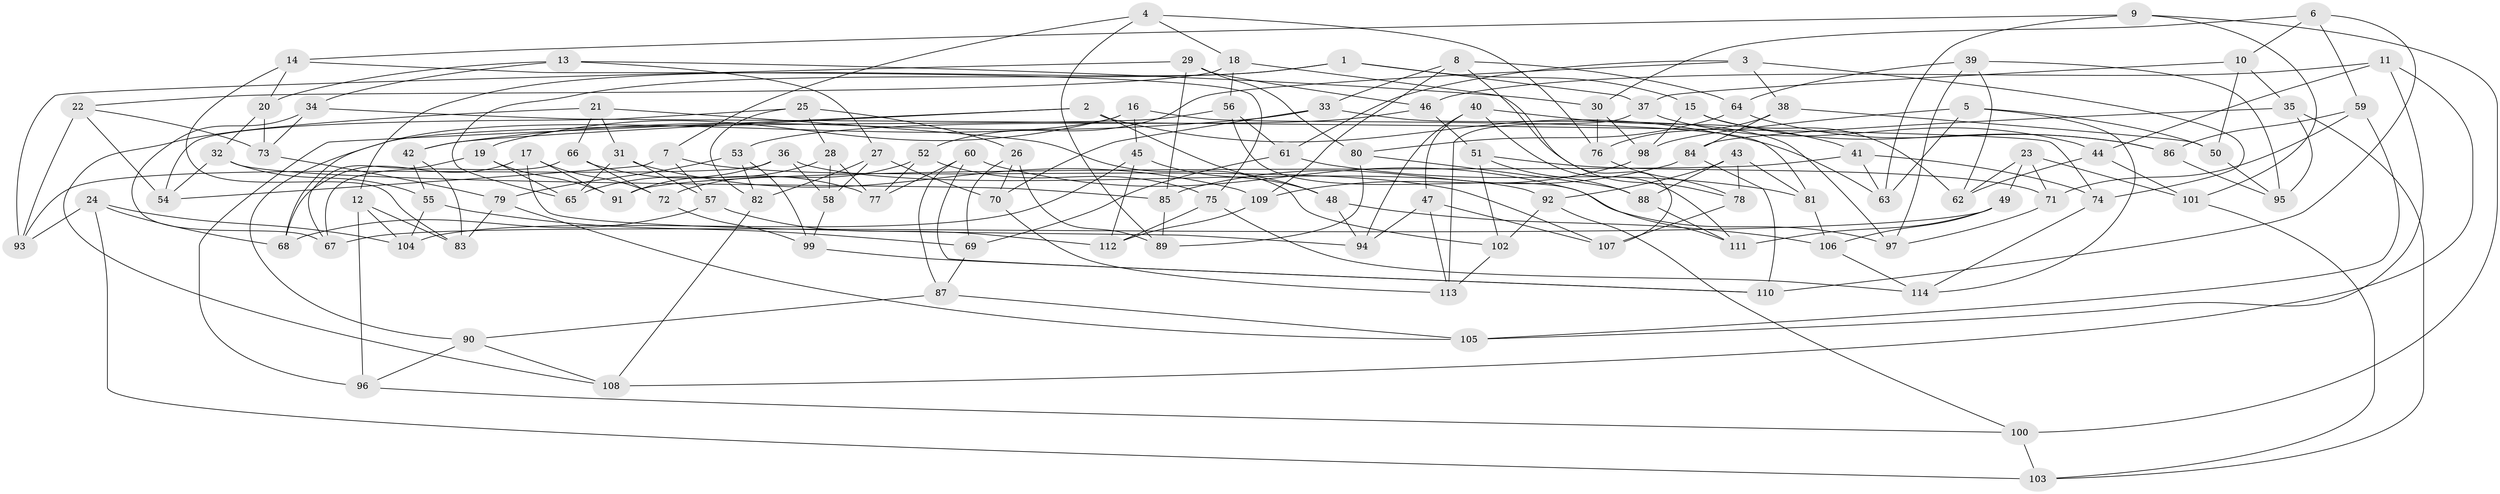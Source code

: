 // Generated by graph-tools (version 1.1) at 2025/57/03/09/25 04:57:52]
// undirected, 114 vertices, 228 edges
graph export_dot {
graph [start="1"]
  node [color=gray90,style=filled];
  1;
  2;
  3;
  4;
  5;
  6;
  7;
  8;
  9;
  10;
  11;
  12;
  13;
  14;
  15;
  16;
  17;
  18;
  19;
  20;
  21;
  22;
  23;
  24;
  25;
  26;
  27;
  28;
  29;
  30;
  31;
  32;
  33;
  34;
  35;
  36;
  37;
  38;
  39;
  40;
  41;
  42;
  43;
  44;
  45;
  46;
  47;
  48;
  49;
  50;
  51;
  52;
  53;
  54;
  55;
  56;
  57;
  58;
  59;
  60;
  61;
  62;
  63;
  64;
  65;
  66;
  67;
  68;
  69;
  70;
  71;
  72;
  73;
  74;
  75;
  76;
  77;
  78;
  79;
  80;
  81;
  82;
  83;
  84;
  85;
  86;
  87;
  88;
  89;
  90;
  91;
  92;
  93;
  94;
  95;
  96;
  97;
  98;
  99;
  100;
  101;
  102;
  103;
  104;
  105;
  106;
  107;
  108;
  109;
  110;
  111;
  112;
  113;
  114;
  1 -- 12;
  1 -- 37;
  1 -- 65;
  1 -- 15;
  2 -- 96;
  2 -- 63;
  2 -- 42;
  2 -- 48;
  3 -- 38;
  3 -- 74;
  3 -- 61;
  3 -- 52;
  4 -- 7;
  4 -- 89;
  4 -- 76;
  4 -- 18;
  5 -- 50;
  5 -- 114;
  5 -- 98;
  5 -- 63;
  6 -- 59;
  6 -- 30;
  6 -- 110;
  6 -- 10;
  7 -- 57;
  7 -- 107;
  7 -- 54;
  8 -- 33;
  8 -- 64;
  8 -- 107;
  8 -- 109;
  9 -- 63;
  9 -- 100;
  9 -- 101;
  9 -- 14;
  10 -- 50;
  10 -- 37;
  10 -- 35;
  11 -- 108;
  11 -- 44;
  11 -- 105;
  11 -- 46;
  12 -- 104;
  12 -- 83;
  12 -- 96;
  13 -- 20;
  13 -- 27;
  13 -- 34;
  13 -- 30;
  14 -- 83;
  14 -- 75;
  14 -- 20;
  15 -- 98;
  15 -- 86;
  15 -- 62;
  16 -- 68;
  16 -- 19;
  16 -- 45;
  16 -- 81;
  17 -- 68;
  17 -- 72;
  17 -- 91;
  17 -- 94;
  18 -- 22;
  18 -- 56;
  18 -- 78;
  19 -- 65;
  19 -- 67;
  19 -- 91;
  20 -- 73;
  20 -- 32;
  21 -- 31;
  21 -- 102;
  21 -- 108;
  21 -- 66;
  22 -- 93;
  22 -- 54;
  22 -- 73;
  23 -- 71;
  23 -- 62;
  23 -- 101;
  23 -- 49;
  24 -- 104;
  24 -- 103;
  24 -- 68;
  24 -- 93;
  25 -- 26;
  25 -- 54;
  25 -- 28;
  25 -- 82;
  26 -- 89;
  26 -- 70;
  26 -- 69;
  27 -- 82;
  27 -- 58;
  27 -- 70;
  28 -- 65;
  28 -- 58;
  28 -- 77;
  29 -- 46;
  29 -- 85;
  29 -- 93;
  29 -- 80;
  30 -- 98;
  30 -- 76;
  31 -- 109;
  31 -- 65;
  31 -- 57;
  32 -- 54;
  32 -- 85;
  32 -- 55;
  33 -- 70;
  33 -- 42;
  33 -- 97;
  34 -- 67;
  34 -- 73;
  34 -- 74;
  35 -- 95;
  35 -- 103;
  35 -- 84;
  36 -- 58;
  36 -- 91;
  36 -- 93;
  36 -- 92;
  37 -- 113;
  37 -- 44;
  38 -- 84;
  38 -- 50;
  38 -- 76;
  39 -- 95;
  39 -- 64;
  39 -- 62;
  39 -- 97;
  40 -- 47;
  40 -- 94;
  40 -- 41;
  40 -- 111;
  41 -- 74;
  41 -- 63;
  41 -- 91;
  42 -- 83;
  42 -- 55;
  43 -- 78;
  43 -- 81;
  43 -- 92;
  43 -- 88;
  44 -- 62;
  44 -- 101;
  45 -- 48;
  45 -- 104;
  45 -- 112;
  46 -- 51;
  46 -- 53;
  47 -- 107;
  47 -- 113;
  47 -- 94;
  48 -- 106;
  48 -- 94;
  49 -- 67;
  49 -- 111;
  49 -- 106;
  50 -- 95;
  51 -- 102;
  51 -- 71;
  51 -- 88;
  52 -- 75;
  52 -- 72;
  52 -- 77;
  53 -- 99;
  53 -- 82;
  53 -- 79;
  55 -- 104;
  55 -- 69;
  56 -- 90;
  56 -- 111;
  56 -- 61;
  57 -- 68;
  57 -- 112;
  58 -- 99;
  59 -- 86;
  59 -- 71;
  59 -- 105;
  60 -- 77;
  60 -- 97;
  60 -- 110;
  60 -- 87;
  61 -- 69;
  61 -- 81;
  64 -- 86;
  64 -- 80;
  66 -- 67;
  66 -- 77;
  66 -- 72;
  69 -- 87;
  70 -- 113;
  71 -- 97;
  72 -- 99;
  73 -- 79;
  74 -- 114;
  75 -- 114;
  75 -- 112;
  76 -- 78;
  78 -- 107;
  79 -- 105;
  79 -- 83;
  80 -- 88;
  80 -- 89;
  81 -- 106;
  82 -- 108;
  84 -- 85;
  84 -- 110;
  85 -- 89;
  86 -- 95;
  87 -- 105;
  87 -- 90;
  88 -- 111;
  90 -- 108;
  90 -- 96;
  92 -- 100;
  92 -- 102;
  96 -- 100;
  98 -- 109;
  99 -- 110;
  100 -- 103;
  101 -- 103;
  102 -- 113;
  106 -- 114;
  109 -- 112;
}
